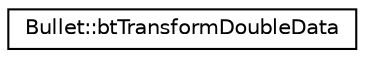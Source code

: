 digraph "Graphical Class Hierarchy"
{
  edge [fontname="Helvetica",fontsize="10",labelfontname="Helvetica",labelfontsize="10"];
  node [fontname="Helvetica",fontsize="10",shape=record];
  rankdir="LR";
  Node1 [label="Bullet::btTransformDoubleData",height=0.2,width=0.4,color="black", fillcolor="white", style="filled",URL="$class_bullet_1_1bt_transform_double_data.html"];
}
